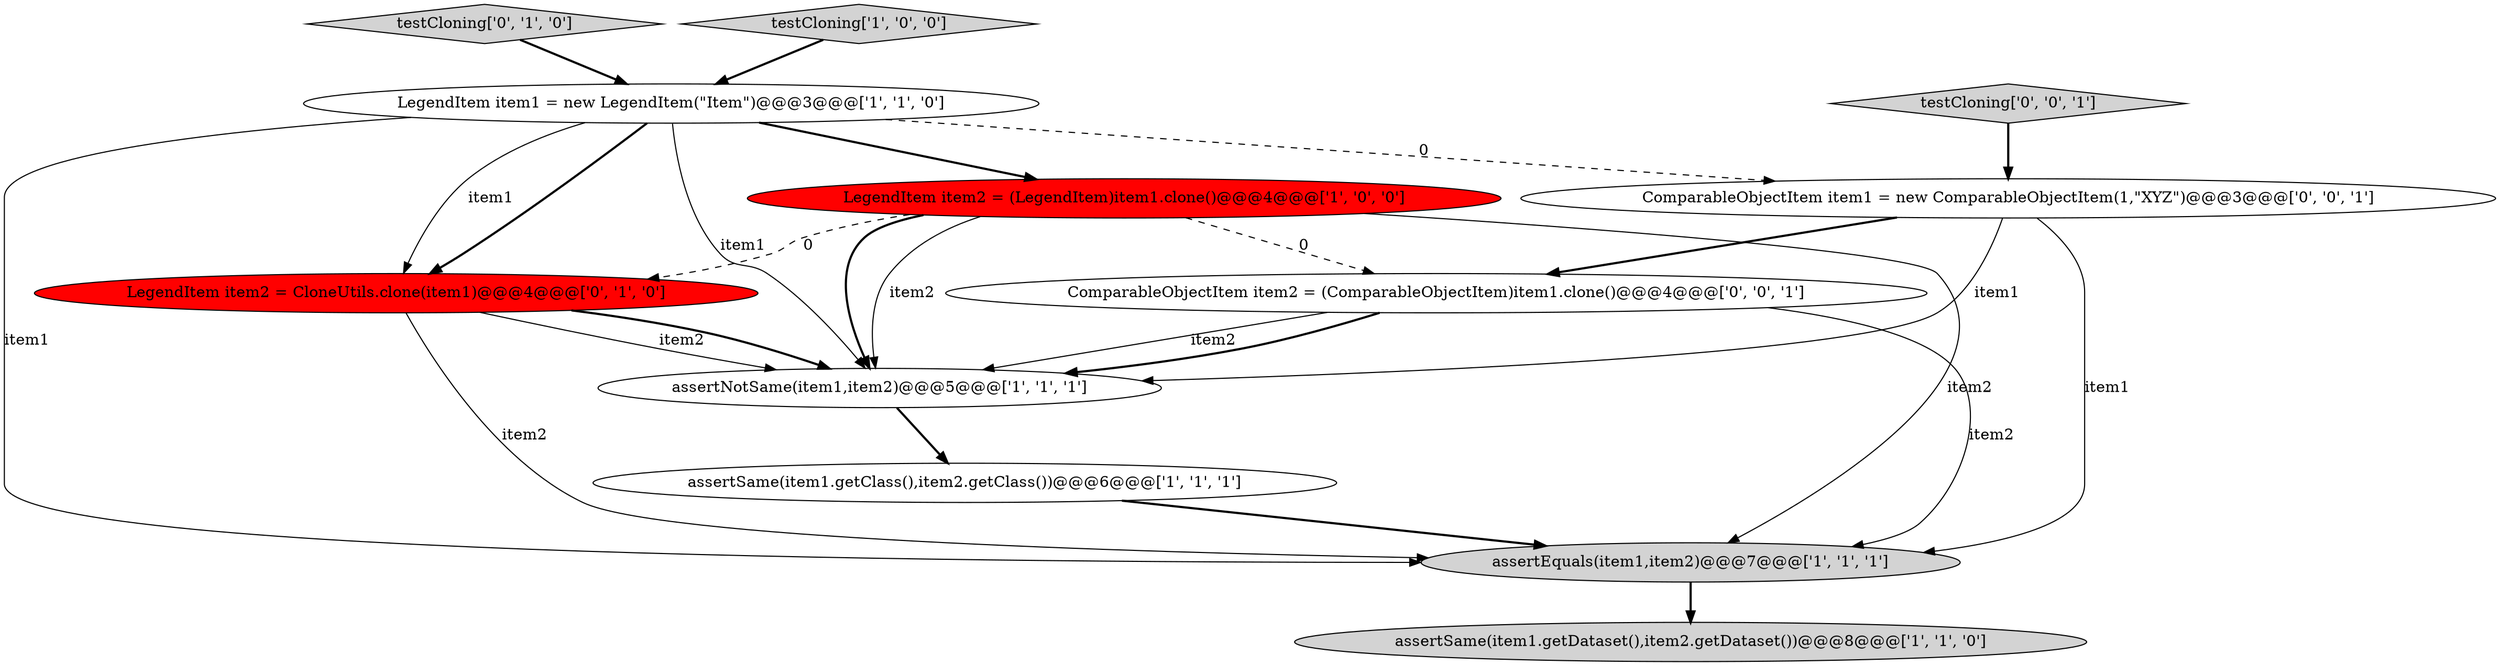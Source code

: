 digraph {
4 [style = filled, label = "assertSame(item1.getDataset(),item2.getDataset())@@@8@@@['1', '1', '0']", fillcolor = lightgray, shape = ellipse image = "AAA0AAABBB1BBB"];
3 [style = filled, label = "assertEquals(item1,item2)@@@7@@@['1', '1', '1']", fillcolor = lightgray, shape = ellipse image = "AAA0AAABBB1BBB"];
7 [style = filled, label = "LegendItem item2 = CloneUtils.clone(item1)@@@4@@@['0', '1', '0']", fillcolor = red, shape = ellipse image = "AAA1AAABBB2BBB"];
8 [style = filled, label = "testCloning['0', '1', '0']", fillcolor = lightgray, shape = diamond image = "AAA0AAABBB2BBB"];
10 [style = filled, label = "testCloning['0', '0', '1']", fillcolor = lightgray, shape = diamond image = "AAA0AAABBB3BBB"];
6 [style = filled, label = "LegendItem item1 = new LegendItem(\"Item\")@@@3@@@['1', '1', '0']", fillcolor = white, shape = ellipse image = "AAA0AAABBB1BBB"];
5 [style = filled, label = "assertNotSame(item1,item2)@@@5@@@['1', '1', '1']", fillcolor = white, shape = ellipse image = "AAA0AAABBB1BBB"];
2 [style = filled, label = "testCloning['1', '0', '0']", fillcolor = lightgray, shape = diamond image = "AAA0AAABBB1BBB"];
1 [style = filled, label = "LegendItem item2 = (LegendItem)item1.clone()@@@4@@@['1', '0', '0']", fillcolor = red, shape = ellipse image = "AAA1AAABBB1BBB"];
0 [style = filled, label = "assertSame(item1.getClass(),item2.getClass())@@@6@@@['1', '1', '1']", fillcolor = white, shape = ellipse image = "AAA0AAABBB1BBB"];
9 [style = filled, label = "ComparableObjectItem item1 = new ComparableObjectItem(1,\"XYZ\")@@@3@@@['0', '0', '1']", fillcolor = white, shape = ellipse image = "AAA0AAABBB3BBB"];
11 [style = filled, label = "ComparableObjectItem item2 = (ComparableObjectItem)item1.clone()@@@4@@@['0', '0', '1']", fillcolor = white, shape = ellipse image = "AAA0AAABBB3BBB"];
1->5 [style = bold, label=""];
0->3 [style = bold, label=""];
7->5 [style = solid, label="item2"];
9->11 [style = bold, label=""];
1->5 [style = solid, label="item2"];
2->6 [style = bold, label=""];
6->9 [style = dashed, label="0"];
1->3 [style = solid, label="item2"];
8->6 [style = bold, label=""];
9->3 [style = solid, label="item1"];
3->4 [style = bold, label=""];
6->5 [style = solid, label="item1"];
9->5 [style = solid, label="item1"];
11->5 [style = solid, label="item2"];
6->3 [style = solid, label="item1"];
6->1 [style = bold, label=""];
11->5 [style = bold, label=""];
7->5 [style = bold, label=""];
5->0 [style = bold, label=""];
1->11 [style = dashed, label="0"];
10->9 [style = bold, label=""];
1->7 [style = dashed, label="0"];
6->7 [style = bold, label=""];
7->3 [style = solid, label="item2"];
6->7 [style = solid, label="item1"];
11->3 [style = solid, label="item2"];
}
